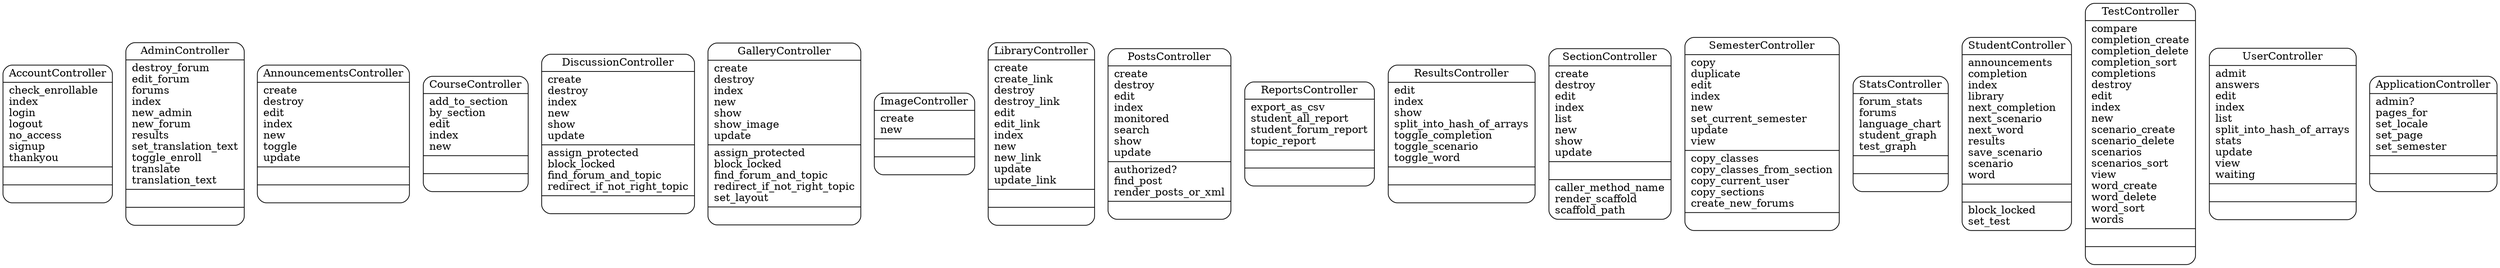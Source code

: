 digraph controllers_diagram {
	graph[overlap=false, splines=true]
	"AccountController" [shape=Mrecord, label="{AccountController|check_enrollable\lindex\llogin\llogout\lno_access\lsignup\lthankyou\l|\l|\l}"]
	"AdminController" [shape=Mrecord, label="{AdminController|destroy_forum\ledit_forum\lforums\lindex\lnew_admin\lnew_forum\lresults\lset_translation_text\ltoggle_enroll\ltranslate\ltranslation_text\l|\l|\l}"]
	"AnnouncementsController" [shape=Mrecord, label="{AnnouncementsController|create\ldestroy\ledit\lindex\lnew\ltoggle\lupdate\l|\l|\l}"]
	"CourseController" [shape=Mrecord, label="{CourseController|add_to_section\lby_section\ledit\lindex\lnew\l|\l|\l}"]
	"DiscussionController" [shape=Mrecord, label="{DiscussionController|create\ldestroy\lindex\lnew\lshow\lupdate\l|assign_protected\lblock_locked\lfind_forum_and_topic\lredirect_if_not_right_topic\l|\l}"]
	"GalleryController" [shape=Mrecord, label="{GalleryController|create\ldestroy\lindex\lnew\lshow\lshow_image\lupdate\l|assign_protected\lblock_locked\lfind_forum_and_topic\lredirect_if_not_right_topic\lset_layout\l|\l}"]
	"ImageController" [shape=Mrecord, label="{ImageController|create\lnew\l|\l|\l}"]
	"LibraryController" [shape=Mrecord, label="{LibraryController|create\lcreate_link\ldestroy\ldestroy_link\ledit\ledit_link\lindex\lnew\lnew_link\lupdate\lupdate_link\l|\l|\l}"]
	"PostsController" [shape=Mrecord, label="{PostsController|create\ldestroy\ledit\lindex\lmonitored\lsearch\lshow\lupdate\l|authorized?\lfind_post\lrender_posts_or_xml\l|\l}"]
	"ReportsController" [shape=Mrecord, label="{ReportsController|export_as_csv\lstudent_all_report\lstudent_forum_report\ltopic_report\l|\l|\l}"]
	"ResultsController" [shape=Mrecord, label="{ResultsController|edit\lindex\lshow\lsplit_into_hash_of_arrays\ltoggle_completion\ltoggle_scenario\ltoggle_word\l|\l|\l}"]
	"SectionController" [shape=Mrecord, label="{SectionController|create\ldestroy\ledit\lindex\llist\lnew\lshow\lupdate\l|\l|caller_method_name\lrender_scaffold\lscaffold_path\l}"]
	"SemesterController" [shape=Mrecord, label="{SemesterController|copy\lduplicate\ledit\lindex\lnew\lset_current_semester\lupdate\lview\l|copy_classes\lcopy_classes_from_section\lcopy_current_user\lcopy_sections\lcreate_new_forums\l|\l}"]
	"StatsController" [shape=Mrecord, label="{StatsController|forum_stats\lforums\llanguage_chart\lstudent_graph\ltest_graph\l|\l|\l}"]
	"StudentController" [shape=Mrecord, label="{StudentController|announcements\lcompletion\lindex\llibrary\lnext_completion\lnext_scenario\lnext_word\lresults\lsave_scenario\lscenario\lword\l|\l|block_locked\lset_test\l}"]
	"TestController" [shape=Mrecord, label="{TestController|compare\lcompletion_create\lcompletion_delete\lcompletion_sort\lcompletions\ldestroy\ledit\lindex\lnew\lscenario_create\lscenario_delete\lscenarios\lscenarios_sort\lview\lword_create\lword_delete\lword_sort\lwords\l|\l|\l}"]
	"UserController" [shape=Mrecord, label="{UserController|admit\lanswers\ledit\lindex\llist\lsplit_into_hash_of_arrays\lstats\lupdate\lview\lwaiting\l|\l|\l}"]
	"ApplicationController" [shape=Mrecord, label="{ApplicationController|admin?\lpages_for\lset_locale\lset_page\lset_semester\l|\l|\l}"]
}
